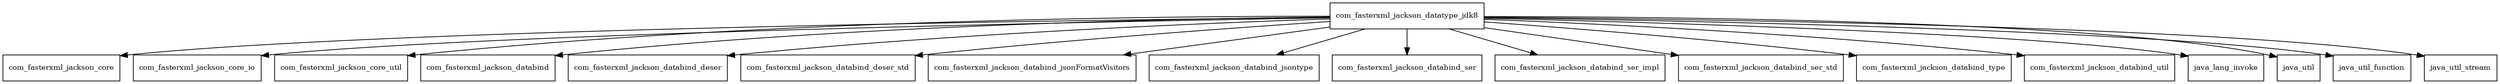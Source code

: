 digraph jackson_datatype_jdk8_2_9_8_package_dependencies {
  node [shape = box, fontsize=10.0];
  com_fasterxml_jackson_datatype_jdk8 -> com_fasterxml_jackson_core;
  com_fasterxml_jackson_datatype_jdk8 -> com_fasterxml_jackson_core_io;
  com_fasterxml_jackson_datatype_jdk8 -> com_fasterxml_jackson_core_util;
  com_fasterxml_jackson_datatype_jdk8 -> com_fasterxml_jackson_databind;
  com_fasterxml_jackson_datatype_jdk8 -> com_fasterxml_jackson_databind_deser;
  com_fasterxml_jackson_datatype_jdk8 -> com_fasterxml_jackson_databind_deser_std;
  com_fasterxml_jackson_datatype_jdk8 -> com_fasterxml_jackson_databind_jsonFormatVisitors;
  com_fasterxml_jackson_datatype_jdk8 -> com_fasterxml_jackson_databind_jsontype;
  com_fasterxml_jackson_datatype_jdk8 -> com_fasterxml_jackson_databind_ser;
  com_fasterxml_jackson_datatype_jdk8 -> com_fasterxml_jackson_databind_ser_impl;
  com_fasterxml_jackson_datatype_jdk8 -> com_fasterxml_jackson_databind_ser_std;
  com_fasterxml_jackson_datatype_jdk8 -> com_fasterxml_jackson_databind_type;
  com_fasterxml_jackson_datatype_jdk8 -> com_fasterxml_jackson_databind_util;
  com_fasterxml_jackson_datatype_jdk8 -> java_lang_invoke;
  com_fasterxml_jackson_datatype_jdk8 -> java_util;
  com_fasterxml_jackson_datatype_jdk8 -> java_util_function;
  com_fasterxml_jackson_datatype_jdk8 -> java_util_stream;
}
